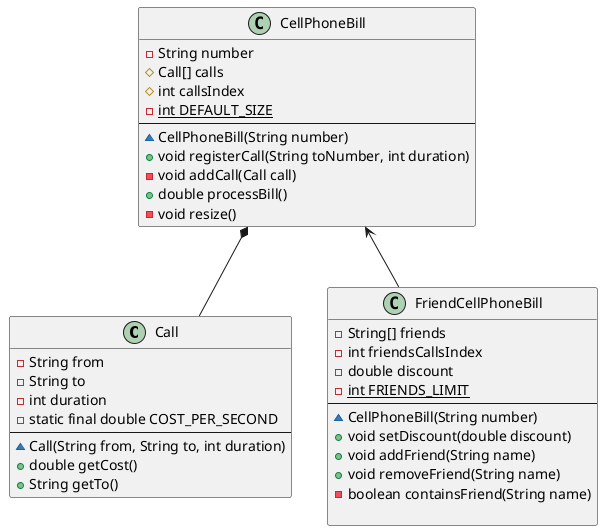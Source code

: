 @startuml

class Call
class CellPhoneBill
class FriendCellPhoneBill

class FriendCellPhoneBill{
        - String[] friends
        - int friendsCallsIndex
        - double discount
        - {static} int FRIENDS_LIMIT
        --
        ~ CellPhoneBill(String number)
        + void setDiscount(double discount)
        + void addFriend(String name)
        + void removeFriend(String name)
        - boolean containsFriend(String name)

}

class CellPhoneBill {
    - String number
    # Call[] calls
    # int callsIndex
    - {static} int DEFAULT_SIZE
    --
    ~ CellPhoneBill(String number)
    + void registerCall(String toNumber, int duration)
    - void addCall(Call call)
    + double processBill()
    - void resize()
}

class Call {
    - String from
    - String to
    - int duration
    - static final double COST_PER_SECOND
    --
    ~ Call(String from, String to, int duration)
    + double getCost()
    + String getTo()
}

CellPhoneBill <-- FriendCellPhoneBill
CellPhoneBill *-- Call

@enduml
